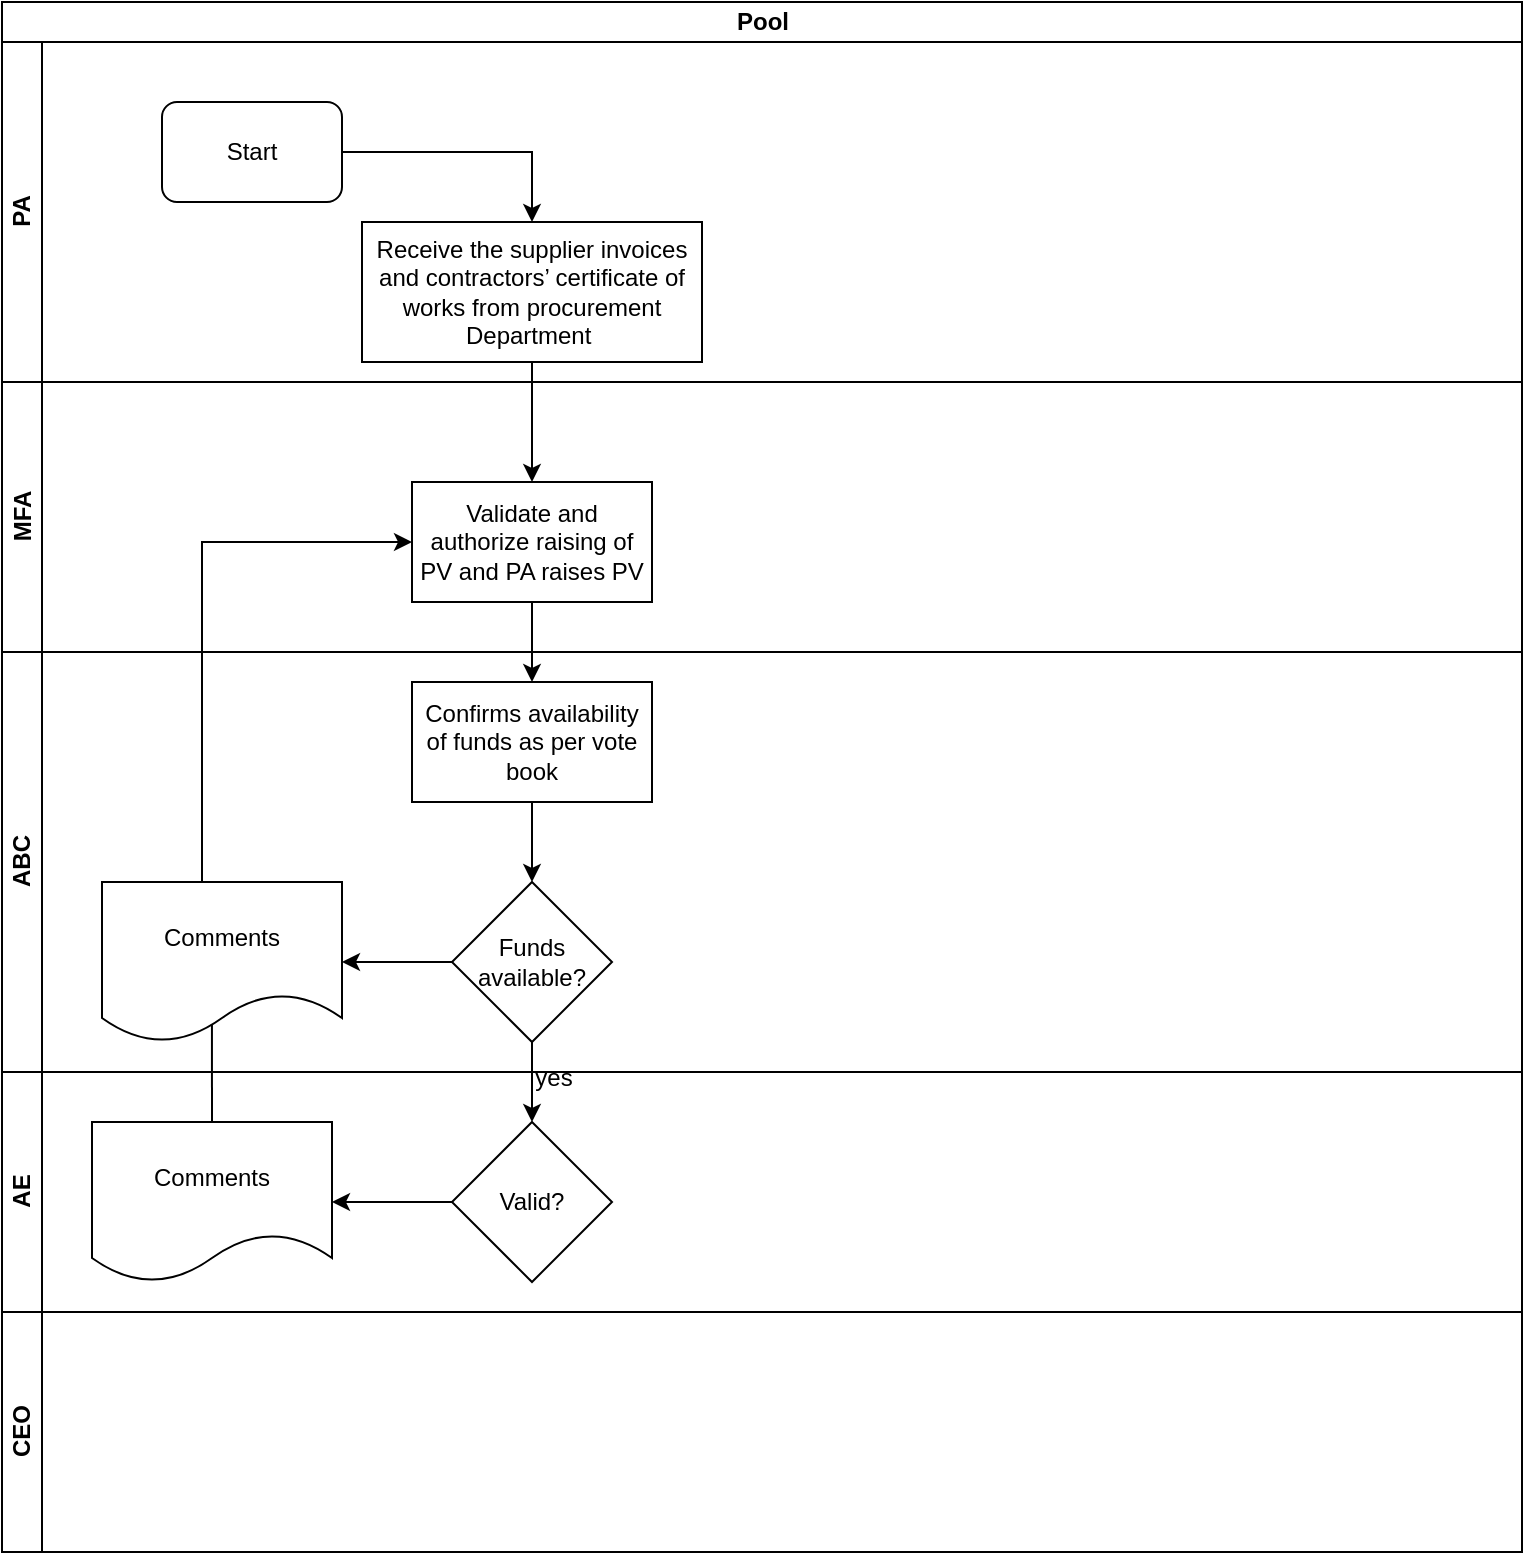 <mxfile version="14.1.8" type="github">
  <diagram id="epQgM-5Ew00w2qwXV35x" name="Page-1">
    <mxGraphModel dx="1038" dy="547" grid="1" gridSize="10" guides="1" tooltips="1" connect="1" arrows="1" fold="1" page="1" pageScale="1" pageWidth="1169" pageHeight="827" math="0" shadow="0">
      <root>
        <mxCell id="0" />
        <mxCell id="1" parent="0" />
        <mxCell id="sYfRfdXsPD8_a0_L-cOq-1" value="Pool" style="swimlane;html=1;childLayout=stackLayout;resizeParent=1;resizeParentMax=0;horizontal=1;startSize=20;horizontalStack=0;" vertex="1" parent="1">
          <mxGeometry x="10" y="10" width="760" height="775" as="geometry" />
        </mxCell>
        <mxCell id="sYfRfdXsPD8_a0_L-cOq-2" value="PA" style="swimlane;html=1;startSize=20;horizontal=0;" vertex="1" parent="sYfRfdXsPD8_a0_L-cOq-1">
          <mxGeometry y="20" width="760" height="170" as="geometry" />
        </mxCell>
        <mxCell id="sYfRfdXsPD8_a0_L-cOq-7" value="Start" style="rounded=1;whiteSpace=wrap;html=1;" vertex="1" parent="sYfRfdXsPD8_a0_L-cOq-2">
          <mxGeometry x="80" y="30" width="90" height="50" as="geometry" />
        </mxCell>
        <mxCell id="sYfRfdXsPD8_a0_L-cOq-10" value="Receive the supplier invoices and contractors’ certificate of works from procurement Department&amp;nbsp; " style="rounded=0;whiteSpace=wrap;html=1;" vertex="1" parent="sYfRfdXsPD8_a0_L-cOq-2">
          <mxGeometry x="180" y="90" width="170" height="70" as="geometry" />
        </mxCell>
        <mxCell id="sYfRfdXsPD8_a0_L-cOq-9" value="" style="edgeStyle=orthogonalEdgeStyle;rounded=0;orthogonalLoop=1;jettySize=auto;html=1;" edge="1" parent="sYfRfdXsPD8_a0_L-cOq-2" source="sYfRfdXsPD8_a0_L-cOq-7" target="sYfRfdXsPD8_a0_L-cOq-10">
          <mxGeometry relative="1" as="geometry">
            <mxPoint x="235" y="55" as="targetPoint" />
          </mxGeometry>
        </mxCell>
        <mxCell id="sYfRfdXsPD8_a0_L-cOq-3" value="MFA" style="swimlane;html=1;startSize=20;horizontal=0;" vertex="1" parent="sYfRfdXsPD8_a0_L-cOq-1">
          <mxGeometry y="190" width="760" height="135" as="geometry" />
        </mxCell>
        <mxCell id="sYfRfdXsPD8_a0_L-cOq-11" value="Validate and authorize raising of PV and PA raises PV" style="whiteSpace=wrap;html=1;rounded=0;" vertex="1" parent="sYfRfdXsPD8_a0_L-cOq-3">
          <mxGeometry x="205" y="50" width="120" height="60" as="geometry" />
        </mxCell>
        <mxCell id="sYfRfdXsPD8_a0_L-cOq-4" value="ABC" style="swimlane;html=1;startSize=20;horizontal=0;" vertex="1" parent="sYfRfdXsPD8_a0_L-cOq-1">
          <mxGeometry y="325" width="760" height="210" as="geometry" />
        </mxCell>
        <mxCell id="sYfRfdXsPD8_a0_L-cOq-13" value="Confirms availability of funds as per vote book" style="whiteSpace=wrap;html=1;rounded=0;" vertex="1" parent="sYfRfdXsPD8_a0_L-cOq-4">
          <mxGeometry x="205" y="15" width="120" height="60" as="geometry" />
        </mxCell>
        <mxCell id="sYfRfdXsPD8_a0_L-cOq-15" value="Funds available?" style="rhombus;whiteSpace=wrap;html=1;rounded=0;" vertex="1" parent="sYfRfdXsPD8_a0_L-cOq-4">
          <mxGeometry x="225" y="115" width="80" height="80" as="geometry" />
        </mxCell>
        <mxCell id="sYfRfdXsPD8_a0_L-cOq-16" value="" style="edgeStyle=orthogonalEdgeStyle;rounded=0;orthogonalLoop=1;jettySize=auto;html=1;" edge="1" parent="sYfRfdXsPD8_a0_L-cOq-4" source="sYfRfdXsPD8_a0_L-cOq-13" target="sYfRfdXsPD8_a0_L-cOq-15">
          <mxGeometry relative="1" as="geometry" />
        </mxCell>
        <mxCell id="sYfRfdXsPD8_a0_L-cOq-24" value="Comments" style="shape=document;whiteSpace=wrap;html=1;boundedLbl=1;rounded=0;" vertex="1" parent="sYfRfdXsPD8_a0_L-cOq-4">
          <mxGeometry x="50" y="115" width="120" height="80" as="geometry" />
        </mxCell>
        <mxCell id="sYfRfdXsPD8_a0_L-cOq-26" value="" style="edgeStyle=orthogonalEdgeStyle;rounded=0;orthogonalLoop=1;jettySize=auto;html=1;entryX=1;entryY=0.5;entryDx=0;entryDy=0;" edge="1" parent="sYfRfdXsPD8_a0_L-cOq-4" source="sYfRfdXsPD8_a0_L-cOq-15" target="sYfRfdXsPD8_a0_L-cOq-24">
          <mxGeometry relative="1" as="geometry">
            <mxPoint x="165" y="155" as="targetPoint" />
          </mxGeometry>
        </mxCell>
        <mxCell id="sYfRfdXsPD8_a0_L-cOq-5" value="AE" style="swimlane;html=1;startSize=20;horizontal=0;" vertex="1" parent="sYfRfdXsPD8_a0_L-cOq-1">
          <mxGeometry y="535" width="760" height="120" as="geometry" />
        </mxCell>
        <mxCell id="sYfRfdXsPD8_a0_L-cOq-19" value="yes" style="text;html=1;strokeColor=none;fillColor=none;align=center;verticalAlign=middle;whiteSpace=wrap;rounded=0;" vertex="1" parent="sYfRfdXsPD8_a0_L-cOq-5">
          <mxGeometry x="256" y="-7" width="40" height="20" as="geometry" />
        </mxCell>
        <mxCell id="sYfRfdXsPD8_a0_L-cOq-21" value="Valid?" style="rhombus;whiteSpace=wrap;html=1;rounded=0;" vertex="1" parent="sYfRfdXsPD8_a0_L-cOq-5">
          <mxGeometry x="225" y="25" width="80" height="80" as="geometry" />
        </mxCell>
        <mxCell id="sYfRfdXsPD8_a0_L-cOq-6" value="CEO" style="swimlane;html=1;startSize=20;horizontal=0;" vertex="1" parent="sYfRfdXsPD8_a0_L-cOq-1">
          <mxGeometry y="655" width="760" height="120" as="geometry" />
        </mxCell>
        <mxCell id="sYfRfdXsPD8_a0_L-cOq-12" value="" style="edgeStyle=orthogonalEdgeStyle;rounded=0;orthogonalLoop=1;jettySize=auto;html=1;" edge="1" parent="sYfRfdXsPD8_a0_L-cOq-1" source="sYfRfdXsPD8_a0_L-cOq-10" target="sYfRfdXsPD8_a0_L-cOq-11">
          <mxGeometry relative="1" as="geometry" />
        </mxCell>
        <mxCell id="sYfRfdXsPD8_a0_L-cOq-14" value="" style="edgeStyle=orthogonalEdgeStyle;rounded=0;orthogonalLoop=1;jettySize=auto;html=1;" edge="1" parent="sYfRfdXsPD8_a0_L-cOq-1" source="sYfRfdXsPD8_a0_L-cOq-11" target="sYfRfdXsPD8_a0_L-cOq-13">
          <mxGeometry relative="1" as="geometry" />
        </mxCell>
        <mxCell id="sYfRfdXsPD8_a0_L-cOq-18" value="" style="edgeStyle=orthogonalEdgeStyle;rounded=0;orthogonalLoop=1;jettySize=auto;html=1;entryX=0.5;entryY=0;entryDx=0;entryDy=0;" edge="1" parent="sYfRfdXsPD8_a0_L-cOq-1" source="sYfRfdXsPD8_a0_L-cOq-15" target="sYfRfdXsPD8_a0_L-cOq-21">
          <mxGeometry relative="1" as="geometry">
            <mxPoint x="265" y="560" as="targetPoint" />
          </mxGeometry>
        </mxCell>
        <mxCell id="sYfRfdXsPD8_a0_L-cOq-30" value="" style="edgeStyle=orthogonalEdgeStyle;rounded=0;orthogonalLoop=1;jettySize=auto;html=1;entryX=0;entryY=0.5;entryDx=0;entryDy=0;" edge="1" parent="sYfRfdXsPD8_a0_L-cOq-1" source="sYfRfdXsPD8_a0_L-cOq-24" target="sYfRfdXsPD8_a0_L-cOq-11">
          <mxGeometry relative="1" as="geometry">
            <mxPoint x="110" y="350" as="targetPoint" />
            <Array as="points">
              <mxPoint x="100" y="270" />
            </Array>
          </mxGeometry>
        </mxCell>
        <mxCell id="sYfRfdXsPD8_a0_L-cOq-22" value="Comments" style="shape=document;whiteSpace=wrap;html=1;boundedLbl=1;rounded=0;" vertex="1" parent="1">
          <mxGeometry x="55" y="570" width="120" height="80" as="geometry" />
        </mxCell>
        <mxCell id="sYfRfdXsPD8_a0_L-cOq-23" value="" style="edgeStyle=orthogonalEdgeStyle;rounded=0;orthogonalLoop=1;jettySize=auto;html=1;" edge="1" parent="1" source="sYfRfdXsPD8_a0_L-cOq-21" target="sYfRfdXsPD8_a0_L-cOq-22">
          <mxGeometry relative="1" as="geometry" />
        </mxCell>
        <mxCell id="sYfRfdXsPD8_a0_L-cOq-27" value="" style="endArrow=none;html=1;exitX=0.5;exitY=0;exitDx=0;exitDy=0;entryX=0.458;entryY=0.888;entryDx=0;entryDy=0;entryPerimeter=0;" edge="1" parent="1" source="sYfRfdXsPD8_a0_L-cOq-22" target="sYfRfdXsPD8_a0_L-cOq-24">
          <mxGeometry width="50" height="50" relative="1" as="geometry">
            <mxPoint x="340" y="570" as="sourcePoint" />
            <mxPoint x="390" y="520" as="targetPoint" />
          </mxGeometry>
        </mxCell>
      </root>
    </mxGraphModel>
  </diagram>
</mxfile>
